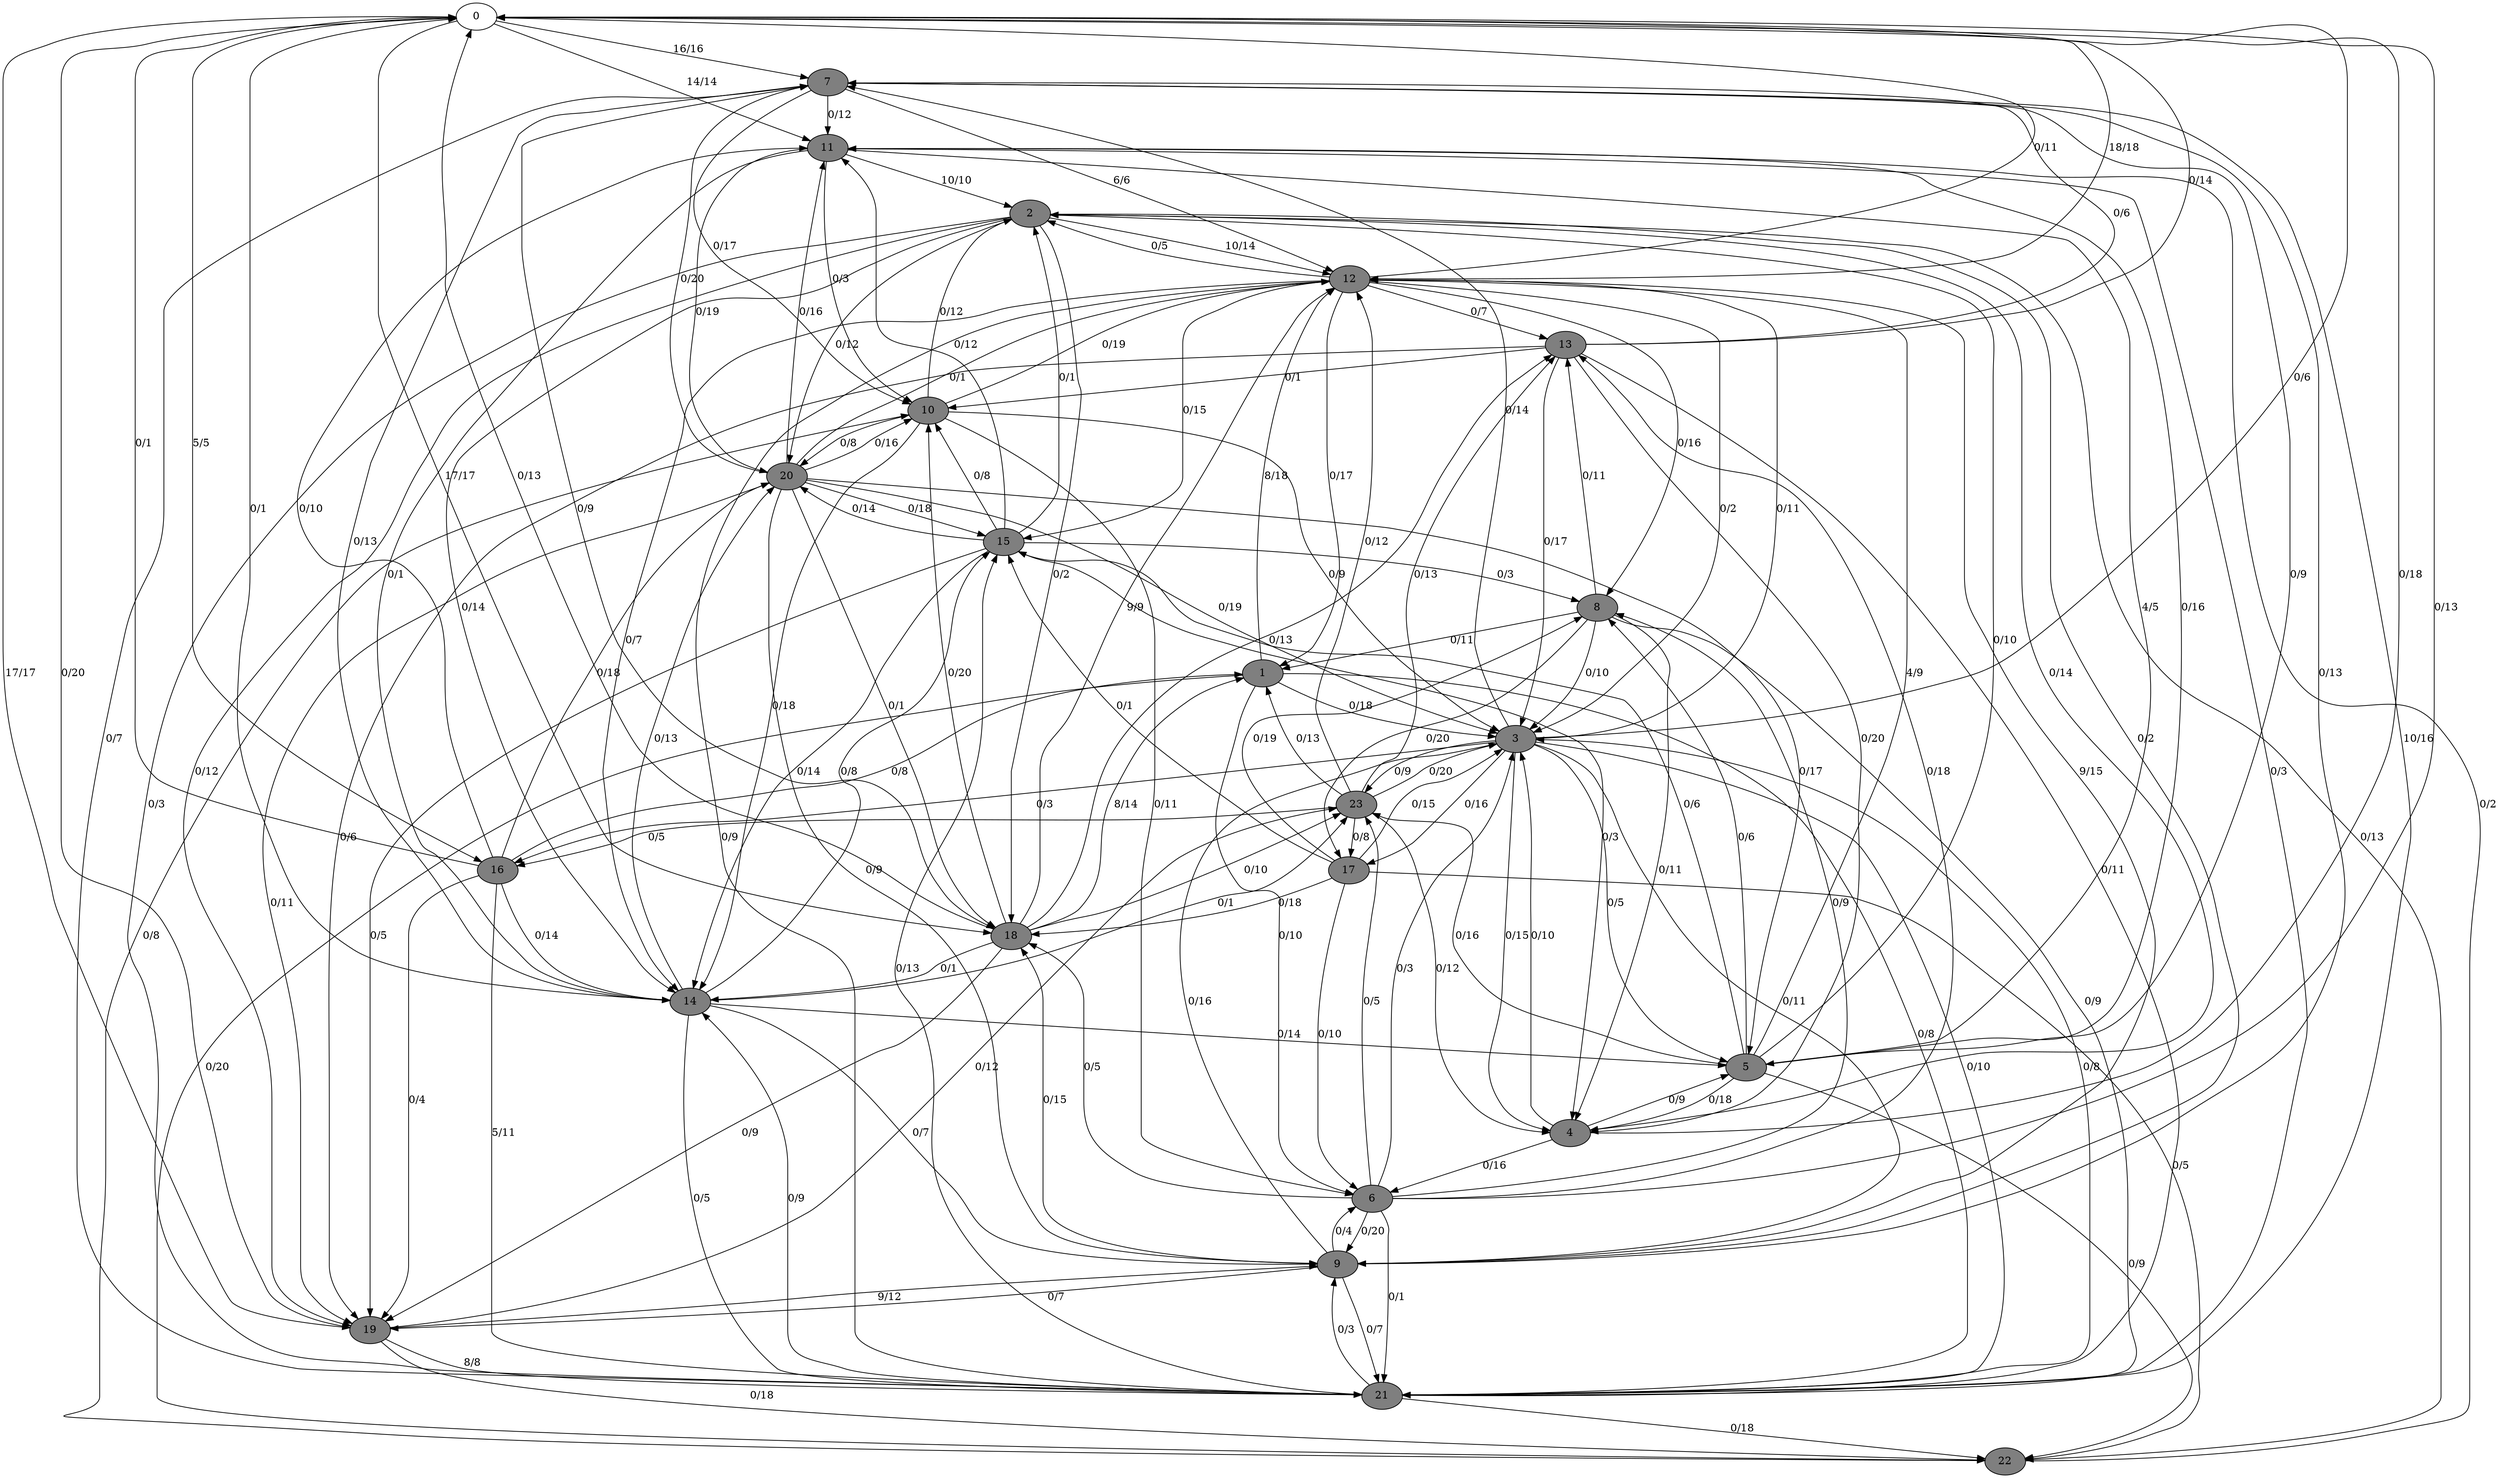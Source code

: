 digraph G {
	0[style=filled fillcolor=grey100];
	0->7[label ="16/16"] ;
	0->11[label ="14/14"] ;
	0->12[label ="18/18"] ;
	0->16[label ="5/5"] ;
	0->18[label ="17/17"] ;
	0->19[label ="17/17"] ;
	1[style=filled fillcolor=grey50];
	1->3[label ="0/18"] ;
	1->6[label ="0/10"] ;
	1->12[label ="8/18"] ;
	1->21[label ="0/8"] ;
	1->22[label ="0/20"] ;
	2[style=filled fillcolor=grey50];
	2->9[label ="0/2"] ;
	2->12[label ="10/14"] ;
	2->14[label ="0/14"] ;
	2->18[label ="0/2"] ;
	2->19[label ="0/12"] ;
	2->20[label ="0/12"] ;
	2->21[label ="0/3"] ;
	2->22[label ="0/13"] ;
	3[style=filled fillcolor=grey50];
	3->0[label ="0/6"] ;
	3->4[label ="0/15"] ;
	3->5[label ="0/5"] ;
	3->7[label ="0/14"] ;
	3->9[label ="0/11"] ;
	3->12[label ="0/11"] ;
	3->16[label ="0/3"] ;
	3->17[label ="0/16"] ;
	3->21[label ="0/10"] ;
	3->23[label ="0/9"] ;
	4[style=filled fillcolor=grey50];
	4->0[label ="0/18"] ;
	4->2[label ="0/14"] ;
	4->3[label ="0/10"] ;
	4->5[label ="0/9"] ;
	4->6[label ="0/16"] ;
	5[style=filled fillcolor=grey50];
	5->2[label ="0/10"] ;
	5->4[label ="0/18"] ;
	5->7[label ="0/9"] ;
	5->8[label ="0/6"] ;
	5->11[label ="0/16"] ;
	5->12[label ="4/9"] ;
	5->15[label ="0/6"] ;
	5->22[label ="0/9"] ;
	5->23[label ="0/16"] ;
	6[style=filled fillcolor=grey50];
	6->0[label ="0/13"] ;
	6->3[label ="0/3"] ;
	6->8[label ="0/9"] ;
	6->9[label ="0/20"] ;
	6->13[label ="0/18"] ;
	6->18[label ="0/5"] ;
	6->21[label ="0/1"] ;
	6->23[label ="0/5"] ;
	7[style=filled fillcolor=grey50];
	7->9[label ="0/13"] ;
	7->10[label ="0/17"] ;
	7->11[label ="0/12"] ;
	7->12[label ="6/6"] ;
	7->14[label ="0/13"] ;
	7->18[label ="0/9"] ;
	7->21[label ="10/16"] ;
	8[style=filled fillcolor=grey50];
	8->1[label ="0/11"] ;
	8->3[label ="0/10"] ;
	8->4[label ="0/11"] ;
	8->13[label ="0/11"] ;
	8->17[label ="0/20"] ;
	8->21[label ="0/9"] ;
	9[style=filled fillcolor=grey50];
	9->3[label ="0/16"] ;
	9->6[label ="0/4"] ;
	9->12[label ="9/15"] ;
	9->18[label ="0/15"] ;
	9->19[label ="0/7"] ;
	9->21[label ="0/7"] ;
	10[style=filled fillcolor=grey50];
	10->2[label ="0/12"] ;
	10->3[label ="0/9"] ;
	10->6[label ="0/11"] ;
	10->12[label ="0/19"] ;
	10->14[label ="0/18"] ;
	10->20[label ="0/8"] ;
	11[style=filled fillcolor=grey50];
	11->2[label ="10/10"] ;
	11->5[label ="4/5"] ;
	11->10[label ="0/3"] ;
	11->14[label ="0/1"] ;
	11->20[label ="0/19"] ;
	12[style=filled fillcolor=grey50];
	12->0[label ="0/11"] ;
	12->1[label ="0/17"] ;
	12->2[label ="0/5"] ;
	12->3[label ="0/2"] ;
	12->8[label ="0/16"] ;
	12->13[label ="0/7"] ;
	12->14[label ="0/7"] ;
	12->15[label ="0/15"] ;
	13[style=filled fillcolor=grey50];
	13->0[label ="0/14"] ;
	13->3[label ="0/17"] ;
	13->4[label ="0/20"] ;
	13->7[label ="0/6"] ;
	13->10[label ="0/1"] ;
	13->19[label ="0/6"] ;
	13->21[label ="0/11"] ;
	14[style=filled fillcolor=grey50];
	14->0[label ="0/1"] ;
	14->5[label ="0/14"] ;
	14->9[label ="0/7"] ;
	14->15[label ="0/8"] ;
	14->20[label ="0/13"] ;
	14->21[label ="0/5"] ;
	14->23[label ="0/1"] ;
	15[style=filled fillcolor=grey50];
	15->2[label ="0/1"] ;
	15->4[label ="0/3"] ;
	15->8[label ="0/3"] ;
	15->10[label ="0/8"] ;
	15->11[label ="0/12"] ;
	15->14[label ="0/14"] ;
	15->19[label ="0/5"] ;
	15->20[label ="0/14"] ;
	16[style=filled fillcolor=grey50];
	16->0[label ="0/1"] ;
	16->1[label ="0/8"] ;
	16->11[label ="0/10"] ;
	16->14[label ="0/14"] ;
	16->19[label ="0/4"] ;
	16->20[label ="0/18"] ;
	16->21[label ="5/11"] ;
	17[style=filled fillcolor=grey50];
	17->3[label ="0/15"] ;
	17->6[label ="0/10"] ;
	17->8[label ="0/19"] ;
	17->15[label ="0/1"] ;
	17->18[label ="0/18"] ;
	17->22[label ="0/5"] ;
	18[style=filled fillcolor=grey50];
	18->0[label ="0/13"] ;
	18->1[label ="8/14"] ;
	18->10[label ="0/20"] ;
	18->12[label ="9/9"] ;
	18->13[label ="0/13"] ;
	18->14[label ="0/1"] ;
	18->19[label ="0/9"] ;
	18->23[label ="0/10"] ;
	19[style=filled fillcolor=grey50];
	19->0[label ="0/20"] ;
	19->9[label ="9/12"] ;
	19->21[label ="8/8"] ;
	19->22[label ="0/18"] ;
	19->23[label ="0/12"] ;
	20[style=filled fillcolor=grey50];
	20->3[label ="0/19"] ;
	20->5[label ="0/17"] ;
	20->7[label ="0/20"] ;
	20->9[label ="0/9"] ;
	20->10[label ="0/16"] ;
	20->11[label ="0/16"] ;
	20->12[label ="0/1"] ;
	20->15[label ="0/18"] ;
	20->18[label ="0/1"] ;
	20->19[label ="0/11"] ;
	21[style=filled fillcolor=grey50];
	21->3[label ="0/8"] ;
	21->7[label ="0/7"] ;
	21->9[label ="0/3"] ;
	21->11[label ="0/3"] ;
	21->12[label ="0/9"] ;
	21->14[label ="0/9"] ;
	21->15[label ="0/13"] ;
	21->22[label ="0/18"] ;
	22[style=filled fillcolor=grey50];
	22->10[label ="0/8"] ;
	22->11[label ="0/2"] ;
	23[style=filled fillcolor=grey50];
	23->1[label ="0/13"] ;
	23->3[label ="0/20"] ;
	23->4[label ="0/12"] ;
	23->12[label ="0/12"] ;
	23->13[label ="0/13"] ;
	23->16[label ="0/5"] ;
	23->17[label ="0/8"] ;
}
